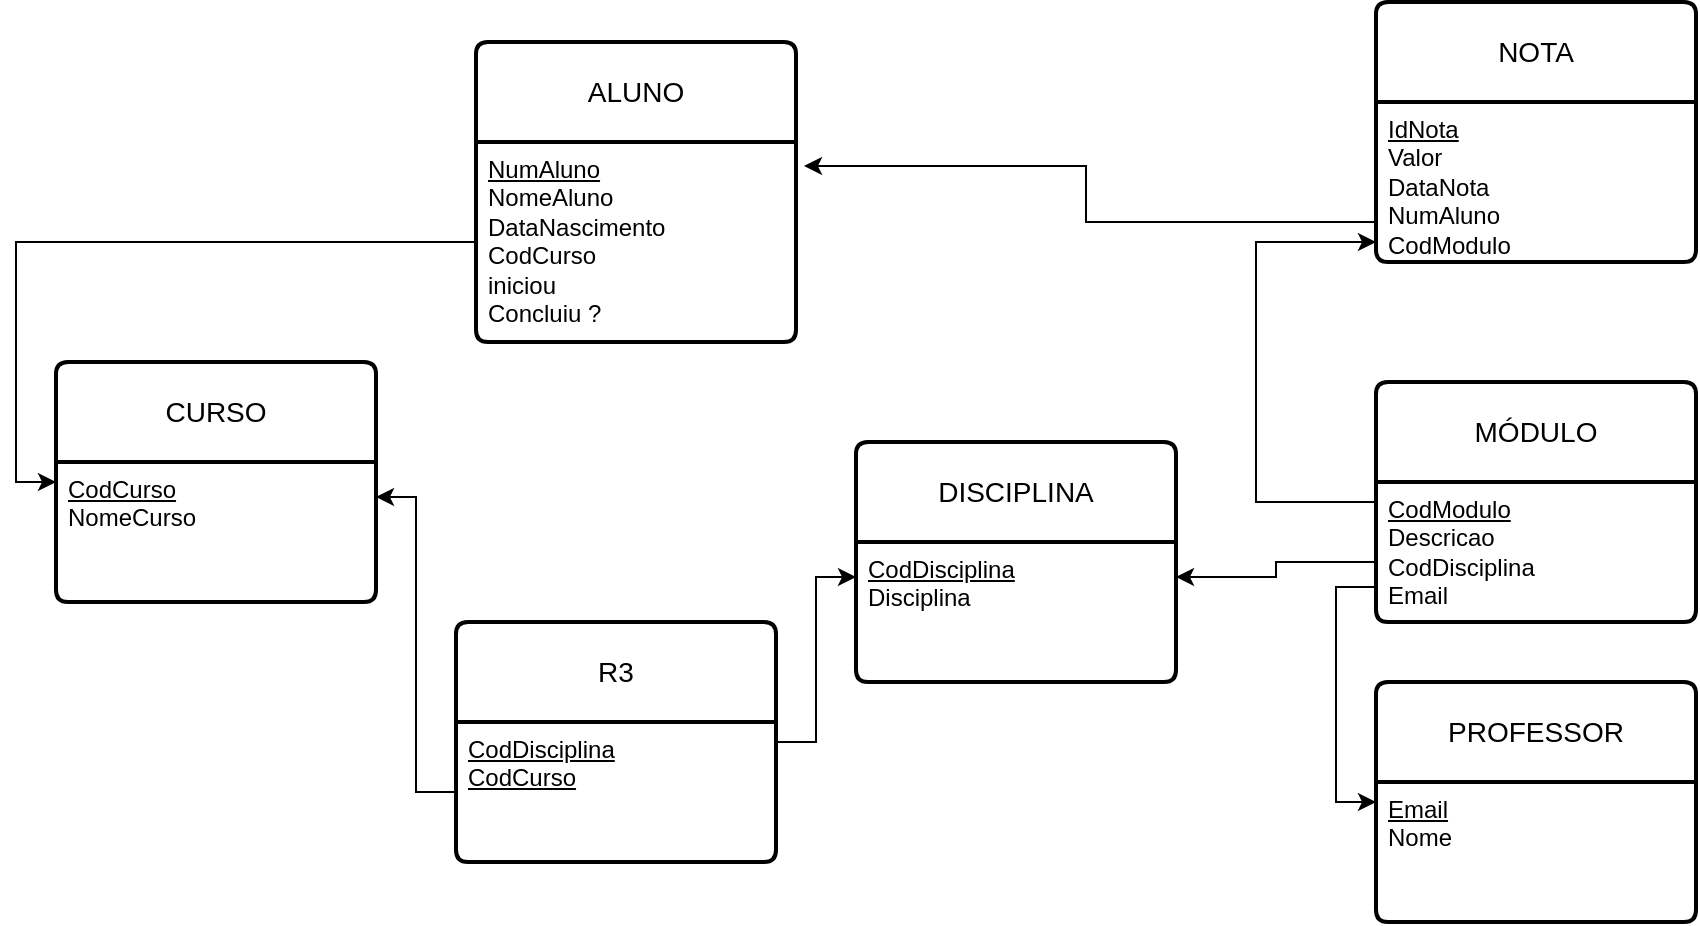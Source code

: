 <mxfile version="28.2.7">
  <diagram name="Página-1" id="mlwEB4e_-GYOSPZi37gQ">
    <mxGraphModel dx="4296" dy="629" grid="1" gridSize="10" guides="1" tooltips="1" connect="1" arrows="1" fold="1" page="1" pageScale="1" pageWidth="827" pageHeight="1169" math="0" shadow="0">
      <root>
        <mxCell id="0" />
        <mxCell id="1" parent="0" />
        <mxCell id="cuhyfVlYK678dZtKNG9p-2" value="ALUNO" style="swimlane;childLayout=stackLayout;horizontal=1;startSize=50;horizontalStack=0;rounded=1;fontSize=14;fontStyle=0;strokeWidth=2;resizeParent=0;resizeLast=1;shadow=0;dashed=0;align=center;arcSize=4;whiteSpace=wrap;html=1;" parent="1" vertex="1">
          <mxGeometry x="-2310" y="190" width="160" height="150" as="geometry" />
        </mxCell>
        <mxCell id="cuhyfVlYK678dZtKNG9p-3" value="&lt;u&gt;NumAluno&lt;/u&gt;&lt;div&gt;NomeAluno&lt;/div&gt;&lt;div&gt;DataNascimento&lt;/div&gt;&lt;div&gt;CodCurso&lt;/div&gt;&lt;div&gt;iniciou&lt;/div&gt;&lt;div&gt;Concluiu ?&lt;/div&gt;" style="align=left;strokeColor=none;fillColor=none;spacingLeft=4;spacingRight=4;fontSize=12;verticalAlign=top;resizable=0;rotatable=0;part=1;html=1;whiteSpace=wrap;" parent="cuhyfVlYK678dZtKNG9p-2" vertex="1">
          <mxGeometry y="50" width="160" height="100" as="geometry" />
        </mxCell>
        <mxCell id="cuhyfVlYK678dZtKNG9p-4" value="CURSO" style="swimlane;childLayout=stackLayout;horizontal=1;startSize=50;horizontalStack=0;rounded=1;fontSize=14;fontStyle=0;strokeWidth=2;resizeParent=0;resizeLast=1;shadow=0;dashed=0;align=center;arcSize=4;whiteSpace=wrap;html=1;" parent="1" vertex="1">
          <mxGeometry x="-2520" y="350" width="160" height="120" as="geometry" />
        </mxCell>
        <mxCell id="cuhyfVlYK678dZtKNG9p-5" value="&lt;u&gt;CodCurso&lt;/u&gt;&lt;div&gt;NomeCurso&lt;/div&gt;&lt;div&gt;&lt;br&gt;&lt;/div&gt;" style="align=left;strokeColor=none;fillColor=none;spacingLeft=4;spacingRight=4;fontSize=12;verticalAlign=top;resizable=0;rotatable=0;part=1;html=1;whiteSpace=wrap;" parent="cuhyfVlYK678dZtKNG9p-4" vertex="1">
          <mxGeometry y="50" width="160" height="70" as="geometry" />
        </mxCell>
        <mxCell id="cuhyfVlYK678dZtKNG9p-6" value="DISCIPLINA" style="swimlane;childLayout=stackLayout;horizontal=1;startSize=50;horizontalStack=0;rounded=1;fontSize=14;fontStyle=0;strokeWidth=2;resizeParent=0;resizeLast=1;shadow=0;dashed=0;align=center;arcSize=4;whiteSpace=wrap;html=1;" parent="1" vertex="1">
          <mxGeometry x="-2120" y="390" width="160" height="120" as="geometry" />
        </mxCell>
        <mxCell id="cuhyfVlYK678dZtKNG9p-7" value="&lt;div&gt;&lt;u&gt;CodDisciplina&lt;/u&gt;&lt;/div&gt;&lt;div&gt;Disciplina&lt;/div&gt;" style="align=left;strokeColor=none;fillColor=none;spacingLeft=4;spacingRight=4;fontSize=12;verticalAlign=top;resizable=0;rotatable=0;part=1;html=1;whiteSpace=wrap;" parent="cuhyfVlYK678dZtKNG9p-6" vertex="1">
          <mxGeometry y="50" width="160" height="70" as="geometry" />
        </mxCell>
        <mxCell id="cuhyfVlYK678dZtKNG9p-98" style="edgeStyle=orthogonalEdgeStyle;rounded=0;orthogonalLoop=1;jettySize=auto;html=1;exitX=0;exitY=0.5;exitDx=0;exitDy=0;entryX=0;entryY=0.863;entryDx=0;entryDy=0;entryPerimeter=0;" parent="1" source="cuhyfVlYK678dZtKNG9p-8" target="cuhyfVlYK678dZtKNG9p-13" edge="1">
          <mxGeometry relative="1" as="geometry">
            <mxPoint x="-2080" y="267.5" as="targetPoint" />
            <Array as="points">
              <mxPoint x="-1920" y="420" />
              <mxPoint x="-1920" y="290" />
            </Array>
          </mxGeometry>
        </mxCell>
        <mxCell id="cuhyfVlYK678dZtKNG9p-8" value="MÓDULO" style="swimlane;childLayout=stackLayout;horizontal=1;startSize=50;horizontalStack=0;rounded=1;fontSize=14;fontStyle=0;strokeWidth=2;resizeParent=0;resizeLast=1;shadow=0;dashed=0;align=center;arcSize=4;whiteSpace=wrap;html=1;" parent="1" vertex="1">
          <mxGeometry x="-1860" y="360" width="160" height="120" as="geometry" />
        </mxCell>
        <mxCell id="cuhyfVlYK678dZtKNG9p-9" value="&lt;u&gt;CodModulo&lt;/u&gt;&lt;div&gt;Descricao&lt;/div&gt;&lt;div&gt;CodDisciplina&lt;/div&gt;&lt;div&gt;Email&lt;/div&gt;" style="align=left;strokeColor=none;fillColor=none;spacingLeft=4;spacingRight=4;fontSize=12;verticalAlign=top;resizable=0;rotatable=0;part=1;html=1;whiteSpace=wrap;" parent="cuhyfVlYK678dZtKNG9p-8" vertex="1">
          <mxGeometry y="50" width="160" height="70" as="geometry" />
        </mxCell>
        <mxCell id="cuhyfVlYK678dZtKNG9p-10" value="PROFESSOR" style="swimlane;childLayout=stackLayout;horizontal=1;startSize=50;horizontalStack=0;rounded=1;fontSize=14;fontStyle=0;strokeWidth=2;resizeParent=0;resizeLast=1;shadow=0;dashed=0;align=center;arcSize=4;whiteSpace=wrap;html=1;" parent="1" vertex="1">
          <mxGeometry x="-1860" y="510" width="160" height="120" as="geometry" />
        </mxCell>
        <mxCell id="cuhyfVlYK678dZtKNG9p-11" value="&lt;u&gt;Email&lt;/u&gt;&lt;div&gt;Nome&lt;/div&gt;" style="align=left;strokeColor=none;fillColor=none;spacingLeft=4;spacingRight=4;fontSize=12;verticalAlign=top;resizable=0;rotatable=0;part=1;html=1;whiteSpace=wrap;" parent="cuhyfVlYK678dZtKNG9p-10" vertex="1">
          <mxGeometry y="50" width="160" height="70" as="geometry" />
        </mxCell>
        <mxCell id="cuhyfVlYK678dZtKNG9p-12" value="NOTA" style="swimlane;childLayout=stackLayout;horizontal=1;startSize=50;horizontalStack=0;rounded=1;fontSize=14;fontStyle=0;strokeWidth=2;resizeParent=0;resizeLast=1;shadow=0;dashed=0;align=center;arcSize=4;whiteSpace=wrap;html=1;" parent="1" vertex="1">
          <mxGeometry x="-1860" y="170" width="160" height="130" as="geometry" />
        </mxCell>
        <mxCell id="cuhyfVlYK678dZtKNG9p-13" value="&lt;div&gt;&lt;u&gt;IdNota&lt;/u&gt;&lt;/div&gt;Valor&lt;div&gt;DataNota&lt;/div&gt;&lt;div&gt;NumAluno&lt;/div&gt;&lt;div&gt;CodModulo&lt;/div&gt;" style="align=left;strokeColor=none;fillColor=none;spacingLeft=4;spacingRight=4;fontSize=12;verticalAlign=top;resizable=0;rotatable=0;part=1;html=1;whiteSpace=wrap;" parent="cuhyfVlYK678dZtKNG9p-12" vertex="1">
          <mxGeometry y="50" width="160" height="80" as="geometry" />
        </mxCell>
        <mxCell id="cuhyfVlYK678dZtKNG9p-74" style="edgeStyle=orthogonalEdgeStyle;rounded=0;orthogonalLoop=1;jettySize=auto;html=1;exitX=0;exitY=0.75;exitDx=0;exitDy=0;entryX=1;entryY=0.25;entryDx=0;entryDy=0;" parent="1" source="cuhyfVlYK678dZtKNG9p-8" target="cuhyfVlYK678dZtKNG9p-7" edge="1">
          <mxGeometry relative="1" as="geometry">
            <mxPoint x="-1800" y="585" as="targetPoint" />
          </mxGeometry>
        </mxCell>
        <mxCell id="cuhyfVlYK678dZtKNG9p-77" style="edgeStyle=orthogonalEdgeStyle;rounded=0;orthogonalLoop=1;jettySize=auto;html=1;exitX=0;exitY=0.75;exitDx=0;exitDy=0;entryX=0;entryY=0.5;entryDx=0;entryDy=0;" parent="1" source="cuhyfVlYK678dZtKNG9p-9" target="cuhyfVlYK678dZtKNG9p-10" edge="1">
          <mxGeometry relative="1" as="geometry">
            <mxPoint x="-1560" y="500" as="targetPoint" />
          </mxGeometry>
        </mxCell>
        <mxCell id="sdPajQuEfWPrJSfAEs_O-6" style="edgeStyle=orthogonalEdgeStyle;rounded=0;orthogonalLoop=1;jettySize=auto;html=1;exitX=1;exitY=0.5;exitDx=0;exitDy=0;entryX=0;entryY=0.25;entryDx=0;entryDy=0;" edge="1" parent="1" source="cuhyfVlYK678dZtKNG9p-79" target="cuhyfVlYK678dZtKNG9p-7">
          <mxGeometry relative="1" as="geometry" />
        </mxCell>
        <mxCell id="cuhyfVlYK678dZtKNG9p-79" value="R3" style="swimlane;childLayout=stackLayout;horizontal=1;startSize=50;horizontalStack=0;rounded=1;fontSize=14;fontStyle=0;strokeWidth=2;resizeParent=0;resizeLast=1;shadow=0;dashed=0;align=center;arcSize=4;whiteSpace=wrap;html=1;" parent="1" vertex="1">
          <mxGeometry x="-2320" y="480" width="160" height="120" as="geometry" />
        </mxCell>
        <mxCell id="cuhyfVlYK678dZtKNG9p-80" value="&lt;u&gt;CodDisciplina&lt;/u&gt;&lt;div&gt;&lt;u&gt;CodCurso&lt;/u&gt;&lt;u&gt;&lt;/u&gt;&lt;/div&gt;" style="align=left;strokeColor=none;fillColor=none;spacingLeft=4;spacingRight=4;fontSize=12;verticalAlign=top;resizable=0;rotatable=0;part=1;html=1;whiteSpace=wrap;" parent="cuhyfVlYK678dZtKNG9p-79" vertex="1">
          <mxGeometry y="50" width="160" height="70" as="geometry" />
        </mxCell>
        <mxCell id="cuhyfVlYK678dZtKNG9p-85" style="edgeStyle=orthogonalEdgeStyle;rounded=0;orthogonalLoop=1;jettySize=auto;html=1;exitX=0;exitY=0.5;exitDx=0;exitDy=0;entryX=0;entryY=0.5;entryDx=0;entryDy=0;" parent="1" source="cuhyfVlYK678dZtKNG9p-3" target="cuhyfVlYK678dZtKNG9p-4" edge="1">
          <mxGeometry relative="1" as="geometry">
            <mxPoint x="-2600.8" y="560.22" as="targetPoint" />
          </mxGeometry>
        </mxCell>
        <mxCell id="sdPajQuEfWPrJSfAEs_O-3" style="edgeStyle=orthogonalEdgeStyle;rounded=0;orthogonalLoop=1;jettySize=auto;html=1;exitX=0;exitY=0.75;exitDx=0;exitDy=0;entryX=1.025;entryY=0.12;entryDx=0;entryDy=0;entryPerimeter=0;" edge="1" parent="1" source="cuhyfVlYK678dZtKNG9p-13" target="cuhyfVlYK678dZtKNG9p-3">
          <mxGeometry relative="1" as="geometry" />
        </mxCell>
        <mxCell id="sdPajQuEfWPrJSfAEs_O-7" style="edgeStyle=orthogonalEdgeStyle;rounded=0;orthogonalLoop=1;jettySize=auto;html=1;exitX=0;exitY=0.5;exitDx=0;exitDy=0;entryX=1;entryY=0.25;entryDx=0;entryDy=0;" edge="1" parent="1" source="cuhyfVlYK678dZtKNG9p-80" target="cuhyfVlYK678dZtKNG9p-5">
          <mxGeometry relative="1" as="geometry" />
        </mxCell>
      </root>
    </mxGraphModel>
  </diagram>
</mxfile>

